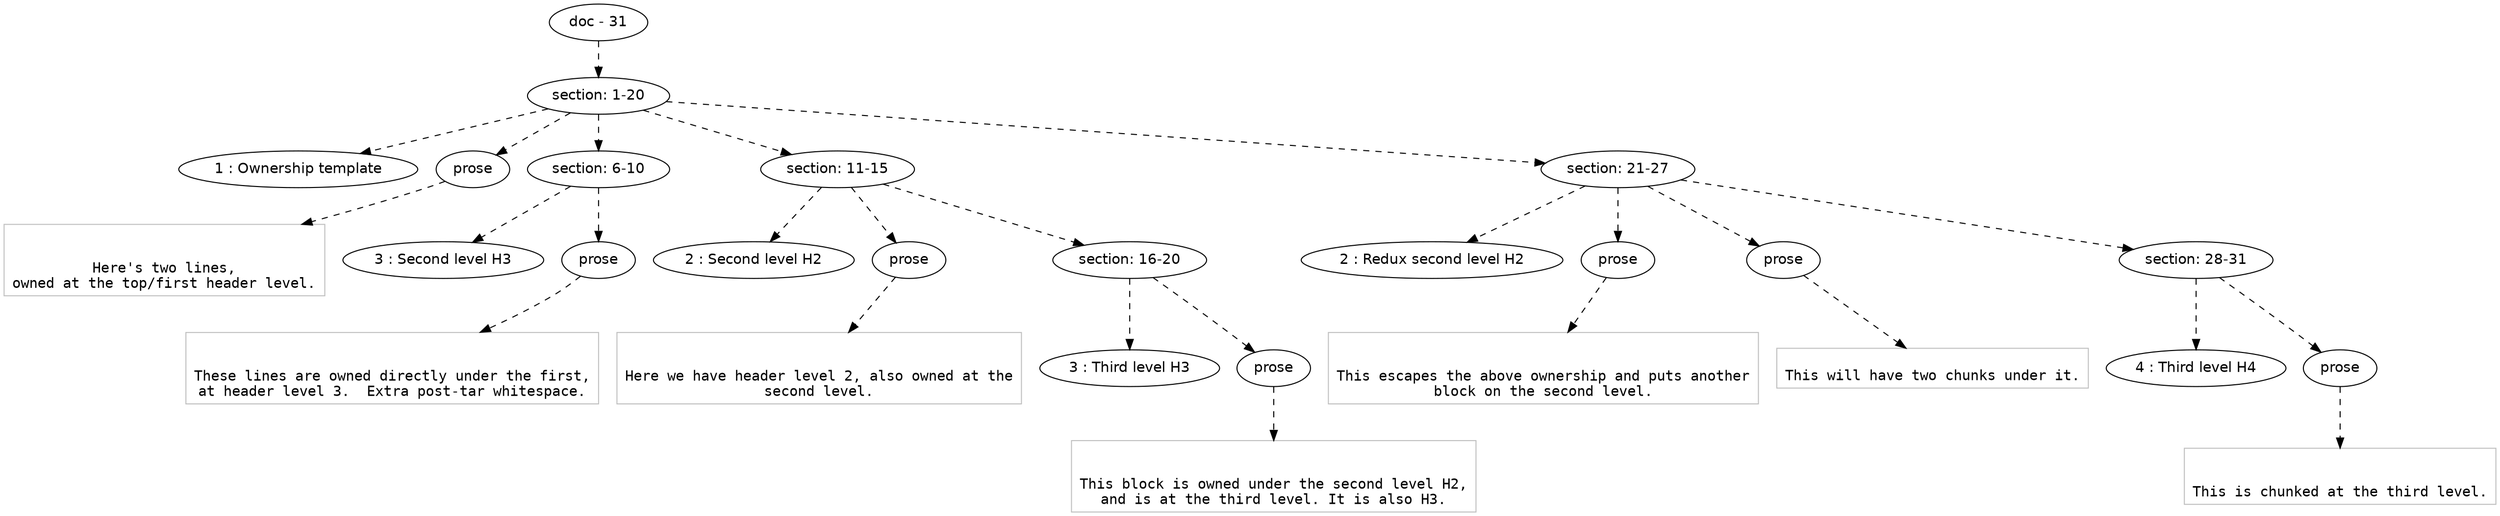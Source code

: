 digraph hierarchy {

node [fontname=Helvetica]
edge [style=dashed]

doc_0 [label="doc - 31"]


doc_0 -> { section_1}
{rank=same; section_1}

section_1 [label="section: 1-20"]


section_1 -> { header_2 prose_3 section_4 section_5 section_6}
{rank=same; header_2 prose_3 section_4 section_5 section_6}

header_2 [label="1 : Ownership template"]

prose_3 [label="prose"]

section_4 [label="section: 6-10"]

section_5 [label="section: 11-15"]

section_6 [label="section: 21-27"]


prose_3 -> leaf_7
leaf_7  [color=Gray,shape=rectangle,fontname=Inconsolata,label="

Here's two lines,
owned at the top/first header level.
"]
section_4 -> { header_8 prose_9}
{rank=same; header_8 prose_9}

header_8 [label="3 : Second level H3"]

prose_9 [label="prose"]


prose_9 -> leaf_10
leaf_10  [color=Gray,shape=rectangle,fontname=Inconsolata,label="

These lines are owned directly under the first,
at header level 3.  Extra post-tar whitespace.
"]
section_5 -> { header_11 prose_12 section_13}
{rank=same; header_11 prose_12 section_13}

header_11 [label="2 : Second level H2"]

prose_12 [label="prose"]

section_13 [label="section: 16-20"]


prose_12 -> leaf_14
leaf_14  [color=Gray,shape=rectangle,fontname=Inconsolata,label="

Here we have header level 2, also owned at the
second level.
"]
section_13 -> { header_15 prose_16}
{rank=same; header_15 prose_16}

header_15 [label="3 : Third level H3"]

prose_16 [label="prose"]


prose_16 -> leaf_17
leaf_17  [color=Gray,shape=rectangle,fontname=Inconsolata,label="

This block is owned under the second level H2,
and is at the third level. It is also H3.
"]
section_6 -> { header_18 prose_19 prose_20 section_21}
{rank=same; header_18 prose_19 prose_20 section_21}

header_18 [label="2 : Redux second level H2"]

prose_19 [label="prose"]

prose_20 [label="prose"]

section_21 [label="section: 28-31"]


prose_19 -> leaf_22
leaf_22  [color=Gray,shape=rectangle,fontname=Inconsolata,label="

This escapes the above ownership and puts another
block on the second level.
"]
prose_20 -> leaf_23
leaf_23  [color=Gray,shape=rectangle,fontname=Inconsolata,label="
This will have two chunks under it.
"]
section_21 -> { header_24 prose_25}
{rank=same; header_24 prose_25}

header_24 [label="4 : Third level H4"]

prose_25 [label="prose"]


prose_25 -> leaf_26
leaf_26  [color=Gray,shape=rectangle,fontname=Inconsolata,label="

This is chunked at the third level.
"]

}
